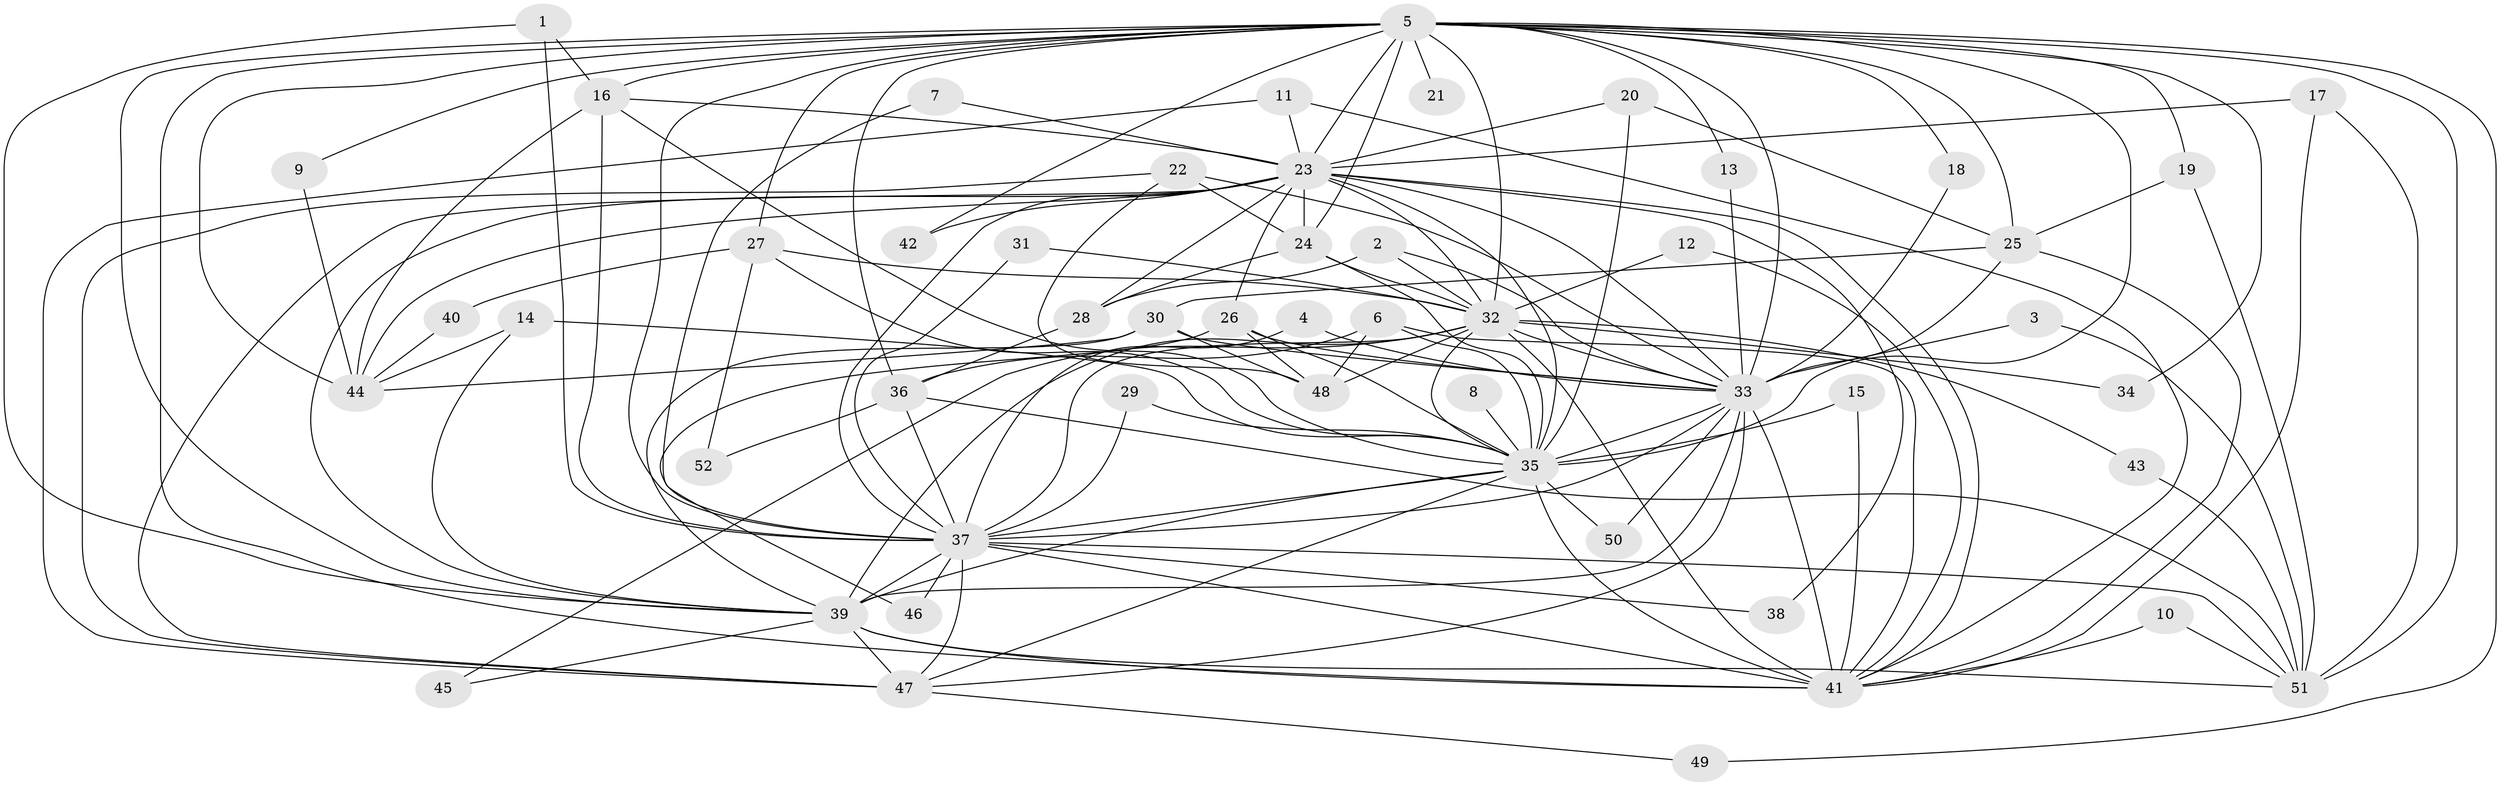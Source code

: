 // original degree distribution, {24: 0.009708737864077669, 17: 0.009708737864077669, 12: 0.009708737864077669, 18: 0.019417475728155338, 25: 0.009708737864077669, 21: 0.02912621359223301, 15: 0.009708737864077669, 4: 0.08737864077669903, 10: 0.009708737864077669, 5: 0.05825242718446602, 3: 0.1941747572815534, 2: 0.5145631067961165, 7: 0.019417475728155338, 6: 0.009708737864077669, 8: 0.009708737864077669}
// Generated by graph-tools (version 1.1) at 2025/25/03/09/25 03:25:37]
// undirected, 52 vertices, 142 edges
graph export_dot {
graph [start="1"]
  node [color=gray90,style=filled];
  1;
  2;
  3;
  4;
  5;
  6;
  7;
  8;
  9;
  10;
  11;
  12;
  13;
  14;
  15;
  16;
  17;
  18;
  19;
  20;
  21;
  22;
  23;
  24;
  25;
  26;
  27;
  28;
  29;
  30;
  31;
  32;
  33;
  34;
  35;
  36;
  37;
  38;
  39;
  40;
  41;
  42;
  43;
  44;
  45;
  46;
  47;
  48;
  49;
  50;
  51;
  52;
  1 -- 16 [weight=1.0];
  1 -- 37 [weight=1.0];
  1 -- 39 [weight=1.0];
  2 -- 28 [weight=1.0];
  2 -- 32 [weight=1.0];
  2 -- 33 [weight=1.0];
  3 -- 33 [weight=1.0];
  3 -- 51 [weight=1.0];
  4 -- 33 [weight=2.0];
  4 -- 37 [weight=1.0];
  5 -- 9 [weight=1.0];
  5 -- 13 [weight=1.0];
  5 -- 16 [weight=1.0];
  5 -- 18 [weight=1.0];
  5 -- 19 [weight=1.0];
  5 -- 21 [weight=1.0];
  5 -- 23 [weight=2.0];
  5 -- 24 [weight=2.0];
  5 -- 25 [weight=2.0];
  5 -- 27 [weight=1.0];
  5 -- 32 [weight=4.0];
  5 -- 33 [weight=2.0];
  5 -- 34 [weight=2.0];
  5 -- 35 [weight=3.0];
  5 -- 36 [weight=1.0];
  5 -- 37 [weight=4.0];
  5 -- 39 [weight=2.0];
  5 -- 41 [weight=2.0];
  5 -- 42 [weight=1.0];
  5 -- 44 [weight=2.0];
  5 -- 49 [weight=1.0];
  5 -- 51 [weight=1.0];
  6 -- 35 [weight=1.0];
  6 -- 36 [weight=1.0];
  6 -- 41 [weight=1.0];
  6 -- 48 [weight=1.0];
  7 -- 23 [weight=1.0];
  7 -- 37 [weight=1.0];
  8 -- 35 [weight=1.0];
  9 -- 44 [weight=1.0];
  10 -- 41 [weight=1.0];
  10 -- 51 [weight=1.0];
  11 -- 23 [weight=1.0];
  11 -- 41 [weight=1.0];
  11 -- 47 [weight=1.0];
  12 -- 32 [weight=1.0];
  12 -- 41 [weight=1.0];
  13 -- 33 [weight=1.0];
  14 -- 35 [weight=1.0];
  14 -- 39 [weight=1.0];
  14 -- 44 [weight=1.0];
  15 -- 35 [weight=1.0];
  15 -- 41 [weight=1.0];
  16 -- 23 [weight=1.0];
  16 -- 35 [weight=1.0];
  16 -- 37 [weight=1.0];
  16 -- 44 [weight=1.0];
  17 -- 23 [weight=1.0];
  17 -- 41 [weight=1.0];
  17 -- 51 [weight=1.0];
  18 -- 33 [weight=1.0];
  19 -- 25 [weight=1.0];
  19 -- 51 [weight=1.0];
  20 -- 23 [weight=1.0];
  20 -- 25 [weight=1.0];
  20 -- 35 [weight=1.0];
  22 -- 24 [weight=1.0];
  22 -- 33 [weight=1.0];
  22 -- 47 [weight=1.0];
  22 -- 48 [weight=1.0];
  23 -- 24 [weight=2.0];
  23 -- 26 [weight=1.0];
  23 -- 28 [weight=1.0];
  23 -- 32 [weight=3.0];
  23 -- 33 [weight=1.0];
  23 -- 35 [weight=1.0];
  23 -- 37 [weight=2.0];
  23 -- 38 [weight=1.0];
  23 -- 39 [weight=1.0];
  23 -- 41 [weight=1.0];
  23 -- 42 [weight=1.0];
  23 -- 44 [weight=1.0];
  23 -- 47 [weight=1.0];
  24 -- 28 [weight=1.0];
  24 -- 32 [weight=2.0];
  24 -- 35 [weight=1.0];
  25 -- 30 [weight=1.0];
  25 -- 33 [weight=1.0];
  25 -- 41 [weight=1.0];
  26 -- 33 [weight=1.0];
  26 -- 35 [weight=1.0];
  26 -- 46 [weight=1.0];
  26 -- 48 [weight=2.0];
  27 -- 32 [weight=2.0];
  27 -- 35 [weight=2.0];
  27 -- 40 [weight=1.0];
  27 -- 52 [weight=1.0];
  28 -- 36 [weight=1.0];
  29 -- 35 [weight=1.0];
  29 -- 37 [weight=1.0];
  30 -- 33 [weight=1.0];
  30 -- 39 [weight=1.0];
  30 -- 44 [weight=1.0];
  30 -- 48 [weight=1.0];
  31 -- 32 [weight=1.0];
  31 -- 37 [weight=1.0];
  32 -- 33 [weight=1.0];
  32 -- 34 [weight=1.0];
  32 -- 35 [weight=1.0];
  32 -- 37 [weight=2.0];
  32 -- 39 [weight=1.0];
  32 -- 41 [weight=2.0];
  32 -- 43 [weight=1.0];
  32 -- 45 [weight=1.0];
  32 -- 48 [weight=1.0];
  33 -- 35 [weight=1.0];
  33 -- 37 [weight=2.0];
  33 -- 39 [weight=2.0];
  33 -- 41 [weight=1.0];
  33 -- 47 [weight=1.0];
  33 -- 50 [weight=1.0];
  35 -- 37 [weight=3.0];
  35 -- 39 [weight=1.0];
  35 -- 41 [weight=1.0];
  35 -- 47 [weight=1.0];
  35 -- 50 [weight=1.0];
  36 -- 37 [weight=1.0];
  36 -- 51 [weight=1.0];
  36 -- 52 [weight=1.0];
  37 -- 38 [weight=1.0];
  37 -- 39 [weight=2.0];
  37 -- 41 [weight=2.0];
  37 -- 46 [weight=1.0];
  37 -- 47 [weight=1.0];
  37 -- 51 [weight=1.0];
  39 -- 41 [weight=1.0];
  39 -- 45 [weight=1.0];
  39 -- 47 [weight=1.0];
  39 -- 51 [weight=1.0];
  40 -- 44 [weight=1.0];
  43 -- 51 [weight=1.0];
  47 -- 49 [weight=1.0];
}
